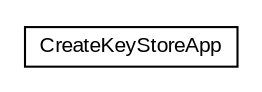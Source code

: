 #!/usr/local/bin/dot
#
# Class diagram 
# Generated by UMLGraph version R5_6-24-gf6e263 (http://www.umlgraph.org/)
#

digraph G {
	edge [fontname="arial",fontsize=10,labelfontname="arial",labelfontsize=10];
	node [fontname="arial",fontsize=10,shape=plaintext];
	nodesep=0.25;
	ranksep=0.5;
	// eu.europa.esig.dss.cookbook.CreateKeyStoreApp
	c97901 [label=<<table title="eu.europa.esig.dss.cookbook.CreateKeyStoreApp" border="0" cellborder="1" cellspacing="0" cellpadding="2" port="p" href="./CreateKeyStoreApp.html">
		<tr><td><table border="0" cellspacing="0" cellpadding="1">
<tr><td align="center" balign="center"> CreateKeyStoreApp </td></tr>
		</table></td></tr>
		</table>>, URL="./CreateKeyStoreApp.html", fontname="arial", fontcolor="black", fontsize=10.0];
}


